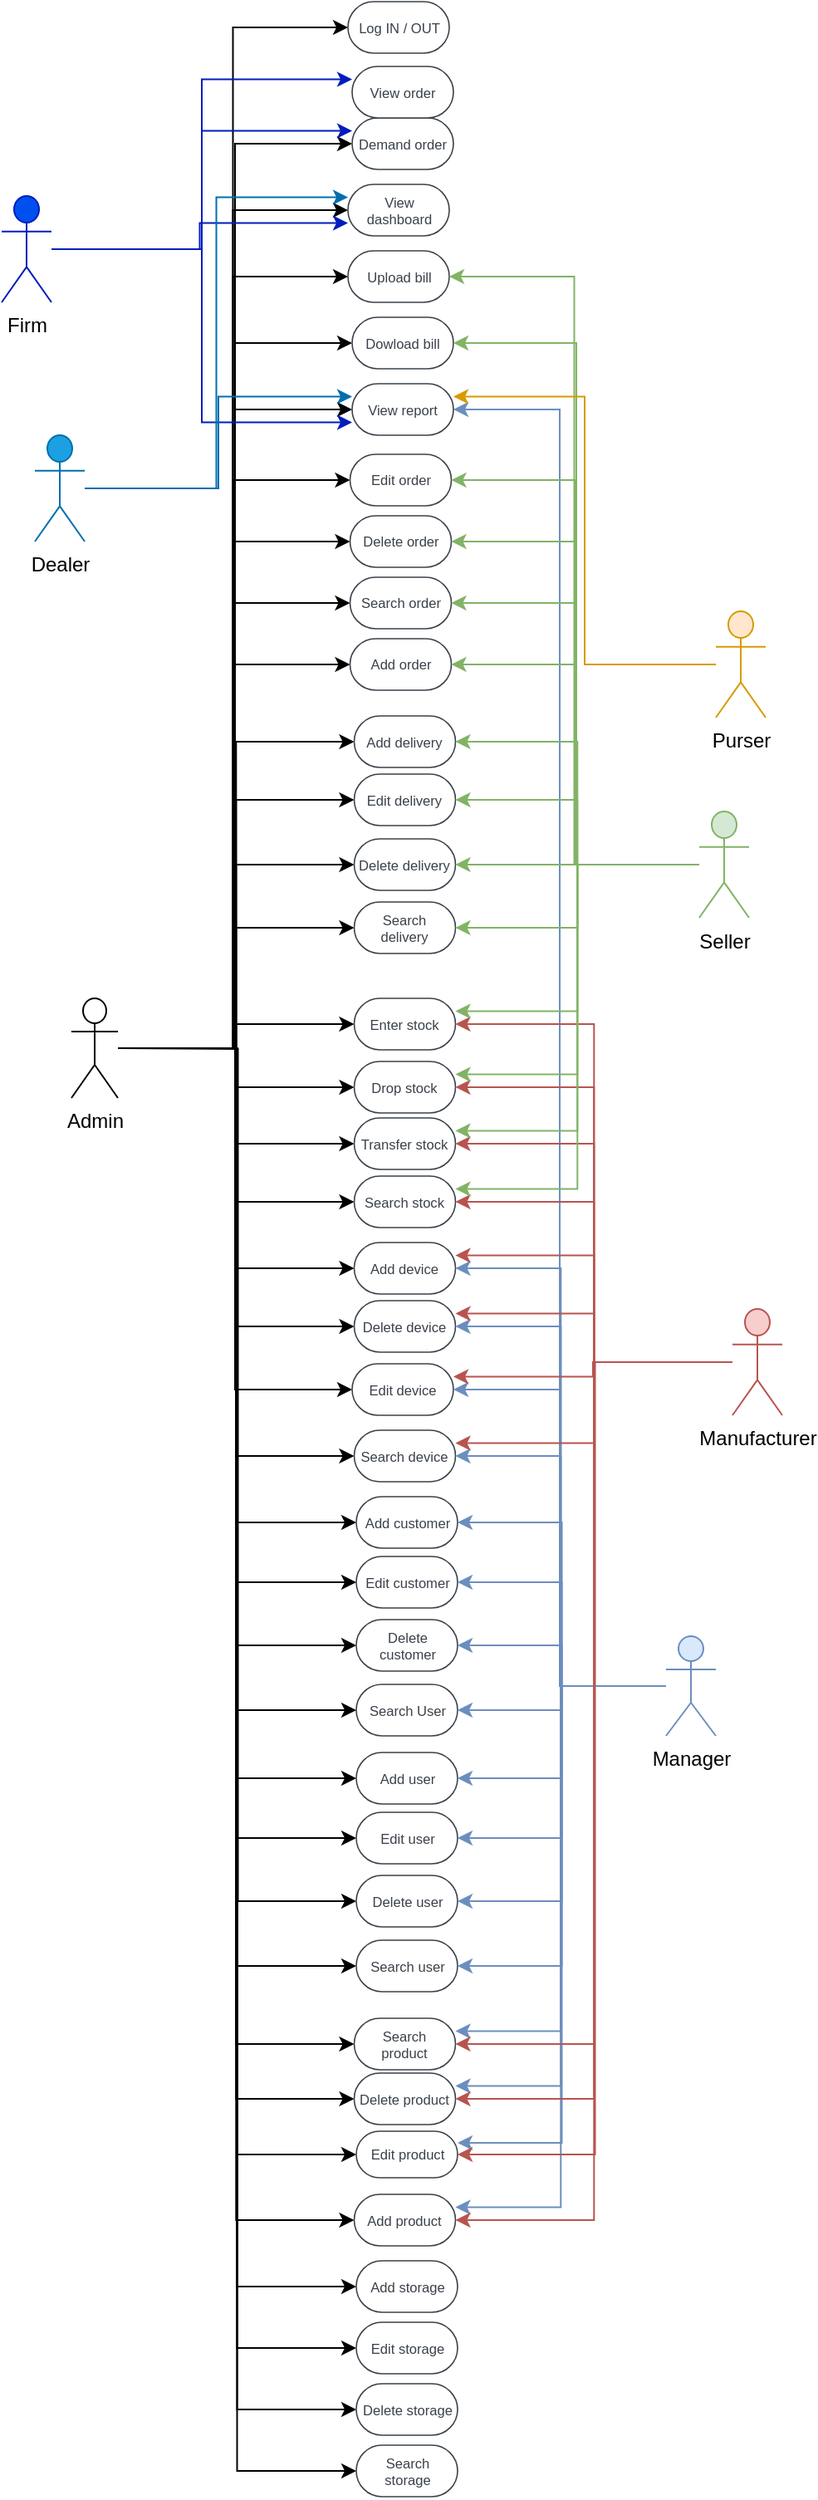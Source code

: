 <mxfile version="20.6.0" type="github">
  <diagram id="GX97laBKljAhxgyalebP" name="Page-1">
    <mxGraphModel dx="1678" dy="1004" grid="1" gridSize="10" guides="1" tooltips="1" connect="1" arrows="1" fold="1" page="1" pageScale="1" pageWidth="850" pageHeight="1100" math="0" shadow="0">
      <root>
        <mxCell id="0" />
        <mxCell id="1" parent="0" />
        <mxCell id="cRAqpMjfjQ0YsmxFTlag-4" style="edgeStyle=orthogonalEdgeStyle;rounded=0;orthogonalLoop=1;jettySize=auto;html=1;entryX=0;entryY=0.5;entryDx=0;entryDy=0;" edge="1" parent="1" source="jsp2VWqsweCaP6Wb34ue-1" target="jsp2VWqsweCaP6Wb34ue-26">
          <mxGeometry relative="1" as="geometry" />
        </mxCell>
        <mxCell id="cRAqpMjfjQ0YsmxFTlag-5" style="edgeStyle=orthogonalEdgeStyle;rounded=0;orthogonalLoop=1;jettySize=auto;html=1;entryX=0;entryY=0.5;entryDx=0;entryDy=0;" edge="1" parent="1" source="jsp2VWqsweCaP6Wb34ue-1" target="A1A0giL3QckTpzp0ptZG-146">
          <mxGeometry relative="1" as="geometry" />
        </mxCell>
        <mxCell id="cRAqpMjfjQ0YsmxFTlag-6" style="edgeStyle=orthogonalEdgeStyle;rounded=0;orthogonalLoop=1;jettySize=auto;html=1;entryX=0;entryY=0.5;entryDx=0;entryDy=0;" edge="1" parent="1" source="jsp2VWqsweCaP6Wb34ue-1" target="A1A0giL3QckTpzp0ptZG-143">
          <mxGeometry relative="1" as="geometry" />
        </mxCell>
        <mxCell id="cRAqpMjfjQ0YsmxFTlag-7" style="edgeStyle=orthogonalEdgeStyle;rounded=0;orthogonalLoop=1;jettySize=auto;html=1;entryX=0;entryY=0.5;entryDx=0;entryDy=0;" edge="1" parent="1" source="jsp2VWqsweCaP6Wb34ue-1" target="jsp2VWqsweCaP6Wb34ue-37">
          <mxGeometry relative="1" as="geometry" />
        </mxCell>
        <mxCell id="cRAqpMjfjQ0YsmxFTlag-8" style="edgeStyle=orthogonalEdgeStyle;rounded=0;orthogonalLoop=1;jettySize=auto;html=1;entryX=0;entryY=0.5;entryDx=0;entryDy=0;" edge="1" parent="1" source="jsp2VWqsweCaP6Wb34ue-1" target="jsp2VWqsweCaP6Wb34ue-36">
          <mxGeometry relative="1" as="geometry" />
        </mxCell>
        <mxCell id="cRAqpMjfjQ0YsmxFTlag-9" style="edgeStyle=orthogonalEdgeStyle;rounded=0;orthogonalLoop=1;jettySize=auto;html=1;entryX=0;entryY=0.5;entryDx=0;entryDy=0;" edge="1" parent="1" source="jsp2VWqsweCaP6Wb34ue-1" target="A1A0giL3QckTpzp0ptZG-116">
          <mxGeometry relative="1" as="geometry" />
        </mxCell>
        <mxCell id="cRAqpMjfjQ0YsmxFTlag-10" style="edgeStyle=orthogonalEdgeStyle;rounded=0;orthogonalLoop=1;jettySize=auto;html=1;entryX=0;entryY=0.5;entryDx=0;entryDy=0;" edge="1" parent="1" source="jsp2VWqsweCaP6Wb34ue-1" target="jsp2VWqsweCaP6Wb34ue-15">
          <mxGeometry relative="1" as="geometry" />
        </mxCell>
        <mxCell id="cRAqpMjfjQ0YsmxFTlag-11" style="edgeStyle=orthogonalEdgeStyle;rounded=0;orthogonalLoop=1;jettySize=auto;html=1;entryX=0;entryY=0.5;entryDx=0;entryDy=0;" edge="1" parent="1" source="jsp2VWqsweCaP6Wb34ue-1" target="jsp2VWqsweCaP6Wb34ue-16">
          <mxGeometry relative="1" as="geometry" />
        </mxCell>
        <mxCell id="cRAqpMjfjQ0YsmxFTlag-12" style="edgeStyle=orthogonalEdgeStyle;rounded=0;orthogonalLoop=1;jettySize=auto;html=1;entryX=0;entryY=0.5;entryDx=0;entryDy=0;" edge="1" parent="1" source="jsp2VWqsweCaP6Wb34ue-1" target="jsp2VWqsweCaP6Wb34ue-17">
          <mxGeometry relative="1" as="geometry" />
        </mxCell>
        <mxCell id="cRAqpMjfjQ0YsmxFTlag-13" style="edgeStyle=orthogonalEdgeStyle;rounded=0;orthogonalLoop=1;jettySize=auto;html=1;entryX=0;entryY=0.5;entryDx=0;entryDy=0;" edge="1" parent="1" source="jsp2VWqsweCaP6Wb34ue-1" target="jsp2VWqsweCaP6Wb34ue-14">
          <mxGeometry relative="1" as="geometry" />
        </mxCell>
        <mxCell id="cRAqpMjfjQ0YsmxFTlag-14" style="edgeStyle=orthogonalEdgeStyle;rounded=0;orthogonalLoop=1;jettySize=auto;html=1;entryX=0;entryY=0.5;entryDx=0;entryDy=0;" edge="1" parent="1" source="jsp2VWqsweCaP6Wb34ue-1" target="jsp2VWqsweCaP6Wb34ue-32">
          <mxGeometry relative="1" as="geometry" />
        </mxCell>
        <mxCell id="cRAqpMjfjQ0YsmxFTlag-15" style="edgeStyle=orthogonalEdgeStyle;rounded=0;orthogonalLoop=1;jettySize=auto;html=1;entryX=0;entryY=0.5;entryDx=0;entryDy=0;" edge="1" parent="1" source="jsp2VWqsweCaP6Wb34ue-1" target="jsp2VWqsweCaP6Wb34ue-33">
          <mxGeometry relative="1" as="geometry" />
        </mxCell>
        <mxCell id="cRAqpMjfjQ0YsmxFTlag-16" style="edgeStyle=orthogonalEdgeStyle;rounded=0;orthogonalLoop=1;jettySize=auto;html=1;entryX=0;entryY=0.5;entryDx=0;entryDy=0;" edge="1" parent="1" source="jsp2VWqsweCaP6Wb34ue-1" target="jsp2VWqsweCaP6Wb34ue-34">
          <mxGeometry relative="1" as="geometry" />
        </mxCell>
        <mxCell id="cRAqpMjfjQ0YsmxFTlag-17" style="edgeStyle=orthogonalEdgeStyle;rounded=0;orthogonalLoop=1;jettySize=auto;html=1;entryX=0;entryY=0.5;entryDx=0;entryDy=0;" edge="1" parent="1" source="jsp2VWqsweCaP6Wb34ue-1" target="jsp2VWqsweCaP6Wb34ue-35">
          <mxGeometry relative="1" as="geometry" />
        </mxCell>
        <mxCell id="cRAqpMjfjQ0YsmxFTlag-18" style="edgeStyle=orthogonalEdgeStyle;rounded=0;orthogonalLoop=1;jettySize=auto;html=1;" edge="1" parent="1" source="jsp2VWqsweCaP6Wb34ue-1" target="jsp2VWqsweCaP6Wb34ue-109">
          <mxGeometry relative="1" as="geometry" />
        </mxCell>
        <mxCell id="cRAqpMjfjQ0YsmxFTlag-19" style="edgeStyle=orthogonalEdgeStyle;rounded=0;orthogonalLoop=1;jettySize=auto;html=1;entryX=0;entryY=0.5;entryDx=0;entryDy=0;" edge="1" parent="1" source="jsp2VWqsweCaP6Wb34ue-1" target="jsp2VWqsweCaP6Wb34ue-110">
          <mxGeometry relative="1" as="geometry" />
        </mxCell>
        <mxCell id="cRAqpMjfjQ0YsmxFTlag-20" style="edgeStyle=orthogonalEdgeStyle;rounded=0;orthogonalLoop=1;jettySize=auto;html=1;entryX=0;entryY=0.5;entryDx=0;entryDy=0;" edge="1" parent="1" source="jsp2VWqsweCaP6Wb34ue-1" target="jsp2VWqsweCaP6Wb34ue-111">
          <mxGeometry relative="1" as="geometry" />
        </mxCell>
        <mxCell id="cRAqpMjfjQ0YsmxFTlag-21" style="edgeStyle=orthogonalEdgeStyle;rounded=0;orthogonalLoop=1;jettySize=auto;html=1;entryX=0;entryY=0.5;entryDx=0;entryDy=0;" edge="1" parent="1" source="jsp2VWqsweCaP6Wb34ue-1" target="jsp2VWqsweCaP6Wb34ue-112">
          <mxGeometry relative="1" as="geometry" />
        </mxCell>
        <mxCell id="cRAqpMjfjQ0YsmxFTlag-22" style="edgeStyle=orthogonalEdgeStyle;rounded=0;orthogonalLoop=1;jettySize=auto;html=1;entryX=0;entryY=0.5;entryDx=0;entryDy=0;" edge="1" parent="1" source="jsp2VWqsweCaP6Wb34ue-1" target="jsp2VWqsweCaP6Wb34ue-104">
          <mxGeometry relative="1" as="geometry" />
        </mxCell>
        <mxCell id="cRAqpMjfjQ0YsmxFTlag-23" style="edgeStyle=orthogonalEdgeStyle;rounded=0;orthogonalLoop=1;jettySize=auto;html=1;entryX=0;entryY=0.5;entryDx=0;entryDy=0;" edge="1" parent="1" source="jsp2VWqsweCaP6Wb34ue-1" target="jsp2VWqsweCaP6Wb34ue-105">
          <mxGeometry relative="1" as="geometry" />
        </mxCell>
        <mxCell id="cRAqpMjfjQ0YsmxFTlag-24" style="edgeStyle=orthogonalEdgeStyle;rounded=0;orthogonalLoop=1;jettySize=auto;html=1;entryX=0;entryY=0.5;entryDx=0;entryDy=0;" edge="1" parent="1" source="jsp2VWqsweCaP6Wb34ue-1" target="jsp2VWqsweCaP6Wb34ue-106">
          <mxGeometry relative="1" as="geometry" />
        </mxCell>
        <mxCell id="cRAqpMjfjQ0YsmxFTlag-25" style="edgeStyle=orthogonalEdgeStyle;rounded=0;orthogonalLoop=1;jettySize=auto;html=1;entryX=0;entryY=0.5;entryDx=0;entryDy=0;" edge="1" parent="1" source="jsp2VWqsweCaP6Wb34ue-1" target="jsp2VWqsweCaP6Wb34ue-108">
          <mxGeometry relative="1" as="geometry" />
        </mxCell>
        <mxCell id="cRAqpMjfjQ0YsmxFTlag-26" style="edgeStyle=orthogonalEdgeStyle;rounded=0;orthogonalLoop=1;jettySize=auto;html=1;entryX=0;entryY=0.5;entryDx=0;entryDy=0;" edge="1" parent="1" source="jsp2VWqsweCaP6Wb34ue-1" target="jsp2VWqsweCaP6Wb34ue-22">
          <mxGeometry relative="1" as="geometry" />
        </mxCell>
        <mxCell id="cRAqpMjfjQ0YsmxFTlag-27" style="edgeStyle=orthogonalEdgeStyle;rounded=0;orthogonalLoop=1;jettySize=auto;html=1;entryX=0;entryY=0.5;entryDx=0;entryDy=0;" edge="1" parent="1" source="jsp2VWqsweCaP6Wb34ue-1" target="jsp2VWqsweCaP6Wb34ue-23">
          <mxGeometry relative="1" as="geometry" />
        </mxCell>
        <mxCell id="cRAqpMjfjQ0YsmxFTlag-28" style="edgeStyle=orthogonalEdgeStyle;rounded=0;orthogonalLoop=1;jettySize=auto;html=1;entryX=0;entryY=0.5;entryDx=0;entryDy=0;" edge="1" parent="1" source="jsp2VWqsweCaP6Wb34ue-1" target="jsp2VWqsweCaP6Wb34ue-24">
          <mxGeometry relative="1" as="geometry" />
        </mxCell>
        <mxCell id="cRAqpMjfjQ0YsmxFTlag-29" style="edgeStyle=orthogonalEdgeStyle;rounded=0;orthogonalLoop=1;jettySize=auto;html=1;entryX=0;entryY=0.5;entryDx=0;entryDy=0;" edge="1" parent="1" source="jsp2VWqsweCaP6Wb34ue-1" target="jsp2VWqsweCaP6Wb34ue-25">
          <mxGeometry relative="1" as="geometry" />
        </mxCell>
        <mxCell id="cRAqpMjfjQ0YsmxFTlag-30" style="edgeStyle=orthogonalEdgeStyle;rounded=0;orthogonalLoop=1;jettySize=auto;html=1;entryX=0;entryY=0.5;entryDx=0;entryDy=0;" edge="1" parent="1" source="jsp2VWqsweCaP6Wb34ue-1" target="jsp2VWqsweCaP6Wb34ue-18">
          <mxGeometry relative="1" as="geometry" />
        </mxCell>
        <mxCell id="cRAqpMjfjQ0YsmxFTlag-31" style="edgeStyle=orthogonalEdgeStyle;rounded=0;orthogonalLoop=1;jettySize=auto;html=1;entryX=0;entryY=0.5;entryDx=0;entryDy=0;" edge="1" parent="1" source="jsp2VWqsweCaP6Wb34ue-1" target="jsp2VWqsweCaP6Wb34ue-19">
          <mxGeometry relative="1" as="geometry" />
        </mxCell>
        <mxCell id="cRAqpMjfjQ0YsmxFTlag-32" style="edgeStyle=orthogonalEdgeStyle;rounded=0;orthogonalLoop=1;jettySize=auto;html=1;entryX=0;entryY=0.5;entryDx=0;entryDy=0;" edge="1" parent="1" target="jsp2VWqsweCaP6Wb34ue-20">
          <mxGeometry relative="1" as="geometry">
            <mxPoint x="110" y="630" as="sourcePoint" />
          </mxGeometry>
        </mxCell>
        <mxCell id="cRAqpMjfjQ0YsmxFTlag-33" style="edgeStyle=orthogonalEdgeStyle;rounded=0;orthogonalLoop=1;jettySize=auto;html=1;entryX=0;entryY=0.5;entryDx=0;entryDy=0;" edge="1" parent="1" source="jsp2VWqsweCaP6Wb34ue-1" target="jsp2VWqsweCaP6Wb34ue-21">
          <mxGeometry relative="1" as="geometry" />
        </mxCell>
        <mxCell id="cRAqpMjfjQ0YsmxFTlag-36" style="edgeStyle=orthogonalEdgeStyle;rounded=0;orthogonalLoop=1;jettySize=auto;html=1;entryX=0;entryY=0.5;entryDx=0;entryDy=0;" edge="1" parent="1" source="jsp2VWqsweCaP6Wb34ue-1" target="jsp2VWqsweCaP6Wb34ue-13">
          <mxGeometry relative="1" as="geometry" />
        </mxCell>
        <mxCell id="cRAqpMjfjQ0YsmxFTlag-37" style="edgeStyle=orthogonalEdgeStyle;rounded=0;orthogonalLoop=1;jettySize=auto;html=1;entryX=0;entryY=0.5;entryDx=0;entryDy=0;" edge="1" parent="1" source="jsp2VWqsweCaP6Wb34ue-1" target="jsp2VWqsweCaP6Wb34ue-12">
          <mxGeometry relative="1" as="geometry" />
        </mxCell>
        <mxCell id="cRAqpMjfjQ0YsmxFTlag-38" style="edgeStyle=orthogonalEdgeStyle;rounded=0;orthogonalLoop=1;jettySize=auto;html=1;entryX=0;entryY=0.5;entryDx=0;entryDy=0;" edge="1" parent="1" source="jsp2VWqsweCaP6Wb34ue-1" target="jsp2VWqsweCaP6Wb34ue-11">
          <mxGeometry relative="1" as="geometry" />
        </mxCell>
        <mxCell id="cRAqpMjfjQ0YsmxFTlag-39" style="edgeStyle=orthogonalEdgeStyle;rounded=0;orthogonalLoop=1;jettySize=auto;html=1;entryX=0;entryY=0.5;entryDx=0;entryDy=0;" edge="1" parent="1" source="jsp2VWqsweCaP6Wb34ue-1" target="jsp2VWqsweCaP6Wb34ue-10">
          <mxGeometry relative="1" as="geometry" />
        </mxCell>
        <mxCell id="cRAqpMjfjQ0YsmxFTlag-40" style="edgeStyle=orthogonalEdgeStyle;rounded=0;orthogonalLoop=1;jettySize=auto;html=1;entryX=0;entryY=0.5;entryDx=0;entryDy=0;" edge="1" parent="1" source="jsp2VWqsweCaP6Wb34ue-1" target="A1A0giL3QckTpzp0ptZG-118">
          <mxGeometry relative="1" as="geometry" />
        </mxCell>
        <mxCell id="cRAqpMjfjQ0YsmxFTlag-41" style="edgeStyle=orthogonalEdgeStyle;rounded=0;orthogonalLoop=1;jettySize=auto;html=1;entryX=0;entryY=0.5;entryDx=0;entryDy=0;" edge="1" parent="1" source="jsp2VWqsweCaP6Wb34ue-1" target="A1A0giL3QckTpzp0ptZG-119">
          <mxGeometry relative="1" as="geometry" />
        </mxCell>
        <mxCell id="cRAqpMjfjQ0YsmxFTlag-42" style="edgeStyle=orthogonalEdgeStyle;rounded=0;orthogonalLoop=1;jettySize=auto;html=1;entryX=0;entryY=0.5;entryDx=0;entryDy=0;" edge="1" parent="1" source="jsp2VWqsweCaP6Wb34ue-1" target="A1A0giL3QckTpzp0ptZG-120">
          <mxGeometry relative="1" as="geometry" />
        </mxCell>
        <mxCell id="cRAqpMjfjQ0YsmxFTlag-43" style="edgeStyle=orthogonalEdgeStyle;rounded=0;orthogonalLoop=1;jettySize=auto;html=1;entryX=0;entryY=0.5;entryDx=0;entryDy=0;" edge="1" parent="1" source="jsp2VWqsweCaP6Wb34ue-1" target="A1A0giL3QckTpzp0ptZG-121">
          <mxGeometry relative="1" as="geometry" />
        </mxCell>
        <mxCell id="jsp2VWqsweCaP6Wb34ue-1" value="Admin" style="shape=umlActor;verticalLabelPosition=bottom;verticalAlign=top;html=1;outlineConnect=0;" parent="1" vertex="1">
          <mxGeometry x="82" y="600" width="28" height="60" as="geometry" />
        </mxCell>
        <UserObject label="Add product" lucidchartObjectId="B5s.QRJc8NxZ" id="jsp2VWqsweCaP6Wb34ue-10">
          <mxCell style="html=1;overflow=block;blockSpacing=1;whiteSpace=wrap;rounded=1;arcSize=50;fontSize=8.3;fontColor=#3a414a;spacing=3.8;strokeColor=#3a414a;strokeOpacity=100;strokeWidth=0.8;" parent="1" vertex="1">
            <mxGeometry x="252.25" y="1320" width="61" height="31" as="geometry" />
          </mxCell>
        </UserObject>
        <UserObject label="Edit product" lucidchartObjectId="B5s.3mlZhMGU" id="jsp2VWqsweCaP6Wb34ue-11">
          <mxCell style="html=1;overflow=block;blockSpacing=1;whiteSpace=wrap;rounded=1;arcSize=50;fontSize=8.3;fontColor=#3a414a;spacing=3.8;strokeColor=#3a414a;strokeOpacity=100;strokeWidth=0.8;" parent="1" vertex="1">
            <mxGeometry x="253.5" y="1282" width="61" height="28" as="geometry" />
          </mxCell>
        </UserObject>
        <UserObject label="Delete product" lucidchartObjectId="B5s.zzPBCbU0" id="jsp2VWqsweCaP6Wb34ue-12">
          <mxCell style="html=1;overflow=block;blockSpacing=1;whiteSpace=wrap;rounded=1;arcSize=50;fontSize=8.3;fontColor=#3a414a;spacing=3.8;strokeColor=#3a414a;strokeOpacity=100;strokeWidth=0.8;" parent="1" vertex="1">
            <mxGeometry x="252.25" y="1247" width="61" height="31" as="geometry" />
          </mxCell>
        </UserObject>
        <UserObject label="Search product" lucidchartObjectId="B5s.GRuajvhI" id="jsp2VWqsweCaP6Wb34ue-13">
          <mxCell style="html=1;overflow=block;blockSpacing=1;whiteSpace=wrap;rounded=1;arcSize=50;fontSize=8.3;fontColor=#3a414a;spacing=3.8;strokeColor=#3a414a;strokeOpacity=100;strokeWidth=0.8;" parent="1" vertex="1">
            <mxGeometry x="252.25" y="1214" width="61" height="31" as="geometry" />
          </mxCell>
        </UserObject>
        <UserObject label="Add order" lucidchartObjectId="p6s.EYHV4PK5" id="jsp2VWqsweCaP6Wb34ue-14">
          <mxCell style="html=1;overflow=block;blockSpacing=1;whiteSpace=wrap;rounded=1;arcSize=50;fontSize=8.3;fontColor=#3a414a;spacing=3.8;strokeColor=#3a414a;strokeOpacity=100;strokeWidth=0.8;" parent="1" vertex="1">
            <mxGeometry x="249.75" y="383.5" width="61" height="31" as="geometry" />
          </mxCell>
        </UserObject>
        <UserObject label="Edit order" lucidchartObjectId="p6s.C3QZ8i3m" id="jsp2VWqsweCaP6Wb34ue-15">
          <mxCell style="html=1;overflow=block;blockSpacing=1;whiteSpace=wrap;rounded=1;arcSize=50;fontSize=8.3;fontColor=#3a414a;spacing=3.8;strokeColor=#3a414a;strokeOpacity=100;strokeWidth=0.8;" parent="1" vertex="1">
            <mxGeometry x="249.75" y="272.5" width="61" height="31" as="geometry" />
          </mxCell>
        </UserObject>
        <UserObject label="Delete order" lucidchartObjectId="p6s.LbholtrD" id="jsp2VWqsweCaP6Wb34ue-16">
          <mxCell style="html=1;overflow=block;blockSpacing=1;whiteSpace=wrap;rounded=1;arcSize=50;fontSize=8.3;fontColor=#3a414a;spacing=3.8;strokeColor=#3a414a;strokeOpacity=100;strokeWidth=0.8;" parent="1" vertex="1">
            <mxGeometry x="249.75" y="309.5" width="61" height="31" as="geometry" />
          </mxCell>
        </UserObject>
        <UserObject label="Search order" lucidchartObjectId="p6s.-OFRZk6v" id="jsp2VWqsweCaP6Wb34ue-17">
          <mxCell style="html=1;overflow=block;blockSpacing=1;whiteSpace=wrap;rounded=1;arcSize=50;fontSize=8.3;fontColor=#3a414a;spacing=3.8;strokeColor=#3a414a;strokeOpacity=100;strokeWidth=0.8;" parent="1" vertex="1">
            <mxGeometry x="249.75" y="346.5" width="61" height="31" as="geometry" />
          </mxCell>
        </UserObject>
        <UserObject label="Add user" lucidchartObjectId="_bt.EAOu5YOW" id="jsp2VWqsweCaP6Wb34ue-18">
          <mxCell style="html=1;overflow=block;blockSpacing=1;whiteSpace=wrap;rounded=1;arcSize=50;fontSize=8.3;fontColor=#3a414a;spacing=3.8;strokeColor=#3a414a;strokeOpacity=100;strokeWidth=0.8;" parent="1" vertex="1">
            <mxGeometry x="253.5" y="1054" width="61" height="31" as="geometry" />
          </mxCell>
        </UserObject>
        <UserObject label="Edit user" lucidchartObjectId="_bt.1iulkLtT" id="jsp2VWqsweCaP6Wb34ue-19">
          <mxCell style="html=1;overflow=block;blockSpacing=1;whiteSpace=wrap;rounded=1;arcSize=50;fontSize=8.3;fontColor=#3a414a;spacing=3.8;strokeColor=#3a414a;strokeOpacity=100;strokeWidth=0.8;" parent="1" vertex="1">
            <mxGeometry x="253.5" y="1090" width="61" height="31" as="geometry" />
          </mxCell>
        </UserObject>
        <UserObject label="Delete user" lucidchartObjectId="_bt.ZVVN.h_G" id="jsp2VWqsweCaP6Wb34ue-20">
          <mxCell style="html=1;overflow=block;blockSpacing=1;whiteSpace=wrap;rounded=1;arcSize=50;fontSize=8.3;fontColor=#3a414a;spacing=3.8;strokeColor=#3a414a;strokeOpacity=100;strokeWidth=0.8;" parent="1" vertex="1">
            <mxGeometry x="253.5" y="1128" width="61" height="31" as="geometry" />
          </mxCell>
        </UserObject>
        <UserObject label="Search user" lucidchartObjectId="_bt.IvIy977M" id="jsp2VWqsweCaP6Wb34ue-21">
          <mxCell style="html=1;overflow=block;blockSpacing=1;whiteSpace=wrap;rounded=1;arcSize=50;fontSize=8.3;fontColor=#3a414a;spacing=3.8;strokeColor=#3a414a;strokeOpacity=100;strokeWidth=0.8;" parent="1" vertex="1">
            <mxGeometry x="253.5" y="1167" width="61" height="31" as="geometry" />
          </mxCell>
        </UserObject>
        <UserObject label="Add customer" lucidchartObjectId="i0s.TDTxCB0v" id="jsp2VWqsweCaP6Wb34ue-22">
          <mxCell style="html=1;overflow=block;blockSpacing=1;whiteSpace=wrap;rounded=1;arcSize=50;fontSize=8.3;fontColor=#3a414a;spacing=3.8;strokeColor=#3a414a;strokeOpacity=100;strokeWidth=0.8;" parent="1" vertex="1">
            <mxGeometry x="253.5" y="900" width="61" height="31" as="geometry" />
          </mxCell>
        </UserObject>
        <UserObject label="Edit customer" lucidchartObjectId="z0s.LFrxyv2f" id="jsp2VWqsweCaP6Wb34ue-23">
          <mxCell style="html=1;overflow=block;blockSpacing=1;whiteSpace=wrap;rounded=1;arcSize=50;fontSize=8.3;fontColor=#3a414a;spacing=3.8;strokeColor=#3a414a;strokeOpacity=100;strokeWidth=0.8;" parent="1" vertex="1">
            <mxGeometry x="253.5" y="936" width="61" height="31" as="geometry" />
          </mxCell>
        </UserObject>
        <UserObject label="Delete customer" lucidchartObjectId="M0s.lD5n58F~" id="jsp2VWqsweCaP6Wb34ue-24">
          <mxCell style="html=1;overflow=block;blockSpacing=1;whiteSpace=wrap;rounded=1;arcSize=50;fontSize=8.3;fontColor=#3a414a;spacing=3.8;strokeColor=#3a414a;strokeOpacity=100;strokeWidth=0.8;" parent="1" vertex="1">
            <mxGeometry x="253.5" y="974" width="61" height="31" as="geometry" />
          </mxCell>
        </UserObject>
        <UserObject label="Search User" lucidchartObjectId="70s.dFlyOoFN" id="jsp2VWqsweCaP6Wb34ue-25">
          <mxCell style="html=1;overflow=block;blockSpacing=1;whiteSpace=wrap;rounded=1;arcSize=50;fontSize=8.3;fontColor=#3a414a;spacing=3.8;strokeColor=#3a414a;strokeOpacity=100;strokeWidth=0.8;" parent="1" vertex="1">
            <mxGeometry x="253.5" y="1013" width="61" height="31" as="geometry" />
          </mxCell>
        </UserObject>
        <UserObject label="Log IN / OUT" lucidchartObjectId="0Zs.tnArjqmo" id="jsp2VWqsweCaP6Wb34ue-26">
          <mxCell style="html=1;overflow=block;blockSpacing=1;whiteSpace=wrap;rounded=1;arcSize=50;fontSize=8.3;fontColor=#3a414a;spacing=3.8;strokeColor=#3a414a;strokeOpacity=100;strokeWidth=0.8;" parent="1" vertex="1">
            <mxGeometry x="248.5" width="61" height="31" as="geometry" />
          </mxCell>
        </UserObject>
        <UserObject label="Add delivery" lucidchartObjectId="f7s.-EfkPfgr" id="jsp2VWqsweCaP6Wb34ue-32">
          <mxCell style="html=1;overflow=block;blockSpacing=1;whiteSpace=wrap;rounded=1;arcSize=50;fontSize=8.3;fontColor=#3a414a;spacing=3.8;strokeColor=#3a414a;strokeOpacity=100;strokeWidth=0.8;" parent="1" vertex="1">
            <mxGeometry x="252.25" y="430" width="61" height="31" as="geometry" />
          </mxCell>
        </UserObject>
        <UserObject label="Edit delivery" lucidchartObjectId="f7s.vcixs6qH" id="jsp2VWqsweCaP6Wb34ue-33">
          <mxCell style="html=1;overflow=block;blockSpacing=1;whiteSpace=wrap;rounded=1;arcSize=50;fontSize=8.3;fontColor=#3a414a;spacing=3.8;strokeColor=#3a414a;strokeOpacity=100;strokeWidth=0.8;" parent="1" vertex="1">
            <mxGeometry x="252.25" y="465" width="61" height="31" as="geometry" />
          </mxCell>
        </UserObject>
        <UserObject label="Delete delivery" lucidchartObjectId="f7s.hW4BKUfR" id="jsp2VWqsweCaP6Wb34ue-34">
          <mxCell style="html=1;overflow=block;blockSpacing=1;whiteSpace=wrap;rounded=1;arcSize=50;fontSize=8.3;fontColor=#3a414a;spacing=3.8;strokeColor=#3a414a;strokeOpacity=100;strokeWidth=0.8;" parent="1" vertex="1">
            <mxGeometry x="252.25" y="504" width="61" height="31" as="geometry" />
          </mxCell>
        </UserObject>
        <UserObject label="Search delivery" lucidchartObjectId="f7s.~vwPSNcU" id="jsp2VWqsweCaP6Wb34ue-35">
          <mxCell style="html=1;overflow=block;blockSpacing=1;whiteSpace=wrap;rounded=1;arcSize=50;fontSize=8.3;fontColor=#3a414a;spacing=3.8;strokeColor=#3a414a;strokeOpacity=100;strokeWidth=0.8;" parent="1" vertex="1">
            <mxGeometry x="252.25" y="542" width="61" height="31" as="geometry" />
          </mxCell>
        </UserObject>
        <UserObject label="Dowload bill" lucidchartObjectId="mdt.RYnQXD7v" id="jsp2VWqsweCaP6Wb34ue-36">
          <mxCell style="html=1;overflow=block;blockSpacing=1;whiteSpace=wrap;rounded=1;arcSize=50;fontSize=8.3;fontColor=#3a414a;spacing=3.8;strokeColor=#3a414a;strokeOpacity=100;strokeWidth=0.8;" parent="1" vertex="1">
            <mxGeometry x="251" y="190" width="61" height="31" as="geometry" />
          </mxCell>
        </UserObject>
        <UserObject label="Upload bill" lucidchartObjectId="mdt.A7MLtNvZ" id="jsp2VWqsweCaP6Wb34ue-37">
          <mxCell style="html=1;overflow=block;blockSpacing=1;whiteSpace=wrap;rounded=1;arcSize=50;fontSize=8.3;fontColor=#3a414a;spacing=3.8;strokeColor=#3a414a;strokeOpacity=100;strokeWidth=0.8;" parent="1" vertex="1">
            <mxGeometry x="248.5" y="150" width="61" height="31" as="geometry" />
          </mxCell>
        </UserObject>
        <UserObject label="Add device" lucidchartObjectId="d1s.QiXtfND0" id="jsp2VWqsweCaP6Wb34ue-104">
          <mxCell style="html=1;overflow=block;blockSpacing=1;whiteSpace=wrap;rounded=1;arcSize=50;fontSize=8.3;fontColor=#3a414a;spacing=3.8;strokeColor=#3a414a;strokeOpacity=100;strokeWidth=0.8;" parent="1" vertex="1">
            <mxGeometry x="252.25" y="747" width="61" height="31" as="geometry" />
          </mxCell>
        </UserObject>
        <UserObject label="Delete device" lucidchartObjectId="N3s.tND~ThNB" id="jsp2VWqsweCaP6Wb34ue-105">
          <mxCell style="html=1;overflow=block;blockSpacing=1;whiteSpace=wrap;rounded=1;arcSize=50;fontSize=8.3;fontColor=#3a414a;spacing=3.8;strokeColor=#3a414a;strokeOpacity=100;strokeWidth=0.8;" parent="1" vertex="1">
            <mxGeometry x="252.25" y="782" width="61" height="31" as="geometry" />
          </mxCell>
        </UserObject>
        <UserObject label="Edit device" lucidchartObjectId="U3s.0Qj-5Mvt" id="jsp2VWqsweCaP6Wb34ue-106">
          <mxCell style="html=1;overflow=block;blockSpacing=1;whiteSpace=wrap;rounded=1;arcSize=50;fontSize=8.3;fontColor=#3a414a;spacing=3.8;strokeColor=#3a414a;strokeOpacity=100;strokeWidth=0.8;" parent="1" vertex="1">
            <mxGeometry x="251" y="820" width="61" height="31" as="geometry" />
          </mxCell>
        </UserObject>
        <UserObject label="Search device" lucidchartObjectId="a5s.o8t2odPd" id="jsp2VWqsweCaP6Wb34ue-108">
          <mxCell style="html=1;overflow=block;blockSpacing=1;whiteSpace=wrap;rounded=1;arcSize=50;fontSize=8.3;fontColor=#3a414a;spacing=3.8;strokeColor=#3a414a;strokeOpacity=100;strokeWidth=0.8;" parent="1" vertex="1">
            <mxGeometry x="252.25" y="860" width="61" height="31" as="geometry" />
          </mxCell>
        </UserObject>
        <UserObject label="Enter stock" lucidchartObjectId="Kat.Uqt6mMRg" id="jsp2VWqsweCaP6Wb34ue-109">
          <mxCell style="html=1;overflow=block;blockSpacing=1;whiteSpace=wrap;rounded=1;arcSize=50;fontSize=8.3;fontColor=#3a414a;spacing=3.8;strokeColor=#3a414a;strokeOpacity=100;strokeWidth=0.8;" parent="1" vertex="1">
            <mxGeometry x="252.25" y="600" width="61" height="31" as="geometry" />
          </mxCell>
        </UserObject>
        <UserObject label="Drop stock" lucidchartObjectId="Kat.-K~Ax66Y" id="jsp2VWqsweCaP6Wb34ue-110">
          <mxCell style="html=1;overflow=block;blockSpacing=1;whiteSpace=wrap;rounded=1;arcSize=50;fontSize=8.3;fontColor=#3a414a;spacing=3.8;strokeColor=#3a414a;strokeOpacity=100;strokeWidth=0.8;" parent="1" vertex="1">
            <mxGeometry x="252.25" y="638" width="61" height="31" as="geometry" />
          </mxCell>
        </UserObject>
        <UserObject label="Transfer stock" lucidchartObjectId="Kat.GpBRgQls" id="jsp2VWqsweCaP6Wb34ue-111">
          <mxCell style="html=1;overflow=block;blockSpacing=1;whiteSpace=wrap;rounded=1;arcSize=50;fontSize=8.3;fontColor=#3a414a;spacing=3.8;strokeColor=#3a414a;strokeOpacity=100;strokeWidth=0.8;" parent="1" vertex="1">
            <mxGeometry x="252.25" y="672" width="61" height="31" as="geometry" />
          </mxCell>
        </UserObject>
        <UserObject label="Search stock" lucidchartObjectId="Kat.opbxb-5l" id="jsp2VWqsweCaP6Wb34ue-112">
          <mxCell style="html=1;overflow=block;blockSpacing=1;whiteSpace=wrap;rounded=1;arcSize=50;fontSize=8.3;fontColor=#3a414a;spacing=3.8;strokeColor=#3a414a;strokeOpacity=100;strokeWidth=0.8;" parent="1" vertex="1">
            <mxGeometry x="252.25" y="707" width="61" height="31" as="geometry" />
          </mxCell>
        </UserObject>
        <mxCell id="cRAqpMjfjQ0YsmxFTlag-44" style="edgeStyle=orthogonalEdgeStyle;rounded=0;orthogonalLoop=1;jettySize=auto;html=1;entryX=1;entryY=0.25;entryDx=0;entryDy=0;fillColor=#dae8fc;strokeColor=#6c8ebf;" edge="1" parent="1" source="A1A0giL3QckTpzp0ptZG-24" target="jsp2VWqsweCaP6Wb34ue-10">
          <mxGeometry relative="1" as="geometry" />
        </mxCell>
        <mxCell id="cRAqpMjfjQ0YsmxFTlag-45" style="edgeStyle=orthogonalEdgeStyle;rounded=0;orthogonalLoop=1;jettySize=auto;html=1;entryX=1;entryY=0.25;entryDx=0;entryDy=0;fillColor=#dae8fc;strokeColor=#6c8ebf;" edge="1" parent="1" source="A1A0giL3QckTpzp0ptZG-24" target="jsp2VWqsweCaP6Wb34ue-11">
          <mxGeometry relative="1" as="geometry" />
        </mxCell>
        <mxCell id="cRAqpMjfjQ0YsmxFTlag-46" style="edgeStyle=orthogonalEdgeStyle;rounded=0;orthogonalLoop=1;jettySize=auto;html=1;entryX=1;entryY=0.25;entryDx=0;entryDy=0;fillColor=#dae8fc;strokeColor=#6c8ebf;" edge="1" parent="1" source="A1A0giL3QckTpzp0ptZG-24" target="jsp2VWqsweCaP6Wb34ue-12">
          <mxGeometry relative="1" as="geometry" />
        </mxCell>
        <mxCell id="cRAqpMjfjQ0YsmxFTlag-47" style="edgeStyle=orthogonalEdgeStyle;rounded=0;orthogonalLoop=1;jettySize=auto;html=1;entryX=1;entryY=0.25;entryDx=0;entryDy=0;fillColor=#dae8fc;strokeColor=#6c8ebf;" edge="1" parent="1" source="A1A0giL3QckTpzp0ptZG-24" target="jsp2VWqsweCaP6Wb34ue-13">
          <mxGeometry relative="1" as="geometry" />
        </mxCell>
        <mxCell id="cRAqpMjfjQ0YsmxFTlag-48" style="edgeStyle=orthogonalEdgeStyle;rounded=0;orthogonalLoop=1;jettySize=auto;html=1;entryX=1;entryY=0.5;entryDx=0;entryDy=0;fillColor=#dae8fc;strokeColor=#6c8ebf;" edge="1" parent="1" source="A1A0giL3QckTpzp0ptZG-24" target="jsp2VWqsweCaP6Wb34ue-21">
          <mxGeometry relative="1" as="geometry" />
        </mxCell>
        <mxCell id="cRAqpMjfjQ0YsmxFTlag-49" style="edgeStyle=orthogonalEdgeStyle;rounded=0;orthogonalLoop=1;jettySize=auto;html=1;entryX=1;entryY=0.5;entryDx=0;entryDy=0;fillColor=#dae8fc;strokeColor=#6c8ebf;" edge="1" parent="1" source="A1A0giL3QckTpzp0ptZG-24" target="jsp2VWqsweCaP6Wb34ue-20">
          <mxGeometry relative="1" as="geometry" />
        </mxCell>
        <mxCell id="cRAqpMjfjQ0YsmxFTlag-50" style="edgeStyle=orthogonalEdgeStyle;rounded=0;orthogonalLoop=1;jettySize=auto;html=1;entryX=1;entryY=0.5;entryDx=0;entryDy=0;fillColor=#dae8fc;strokeColor=#6c8ebf;" edge="1" parent="1" source="A1A0giL3QckTpzp0ptZG-24" target="jsp2VWqsweCaP6Wb34ue-19">
          <mxGeometry relative="1" as="geometry" />
        </mxCell>
        <mxCell id="cRAqpMjfjQ0YsmxFTlag-51" style="edgeStyle=orthogonalEdgeStyle;rounded=0;orthogonalLoop=1;jettySize=auto;html=1;entryX=1;entryY=0.5;entryDx=0;entryDy=0;fillColor=#dae8fc;strokeColor=#6c8ebf;" edge="1" parent="1" source="A1A0giL3QckTpzp0ptZG-24" target="jsp2VWqsweCaP6Wb34ue-18">
          <mxGeometry relative="1" as="geometry" />
        </mxCell>
        <mxCell id="cRAqpMjfjQ0YsmxFTlag-52" style="edgeStyle=orthogonalEdgeStyle;rounded=0;orthogonalLoop=1;jettySize=auto;html=1;entryX=1;entryY=0.5;entryDx=0;entryDy=0;fillColor=#dae8fc;strokeColor=#6c8ebf;" edge="1" parent="1" source="A1A0giL3QckTpzp0ptZG-24" target="jsp2VWqsweCaP6Wb34ue-25">
          <mxGeometry relative="1" as="geometry" />
        </mxCell>
        <mxCell id="cRAqpMjfjQ0YsmxFTlag-53" style="edgeStyle=orthogonalEdgeStyle;rounded=0;orthogonalLoop=1;jettySize=auto;html=1;fillColor=#dae8fc;strokeColor=#6c8ebf;" edge="1" parent="1" source="A1A0giL3QckTpzp0ptZG-24" target="jsp2VWqsweCaP6Wb34ue-24">
          <mxGeometry relative="1" as="geometry" />
        </mxCell>
        <mxCell id="cRAqpMjfjQ0YsmxFTlag-54" style="edgeStyle=orthogonalEdgeStyle;rounded=0;orthogonalLoop=1;jettySize=auto;html=1;entryX=1;entryY=0.5;entryDx=0;entryDy=0;fillColor=#dae8fc;strokeColor=#6c8ebf;" edge="1" parent="1" source="A1A0giL3QckTpzp0ptZG-24" target="jsp2VWqsweCaP6Wb34ue-23">
          <mxGeometry relative="1" as="geometry" />
        </mxCell>
        <mxCell id="cRAqpMjfjQ0YsmxFTlag-55" style="edgeStyle=orthogonalEdgeStyle;rounded=0;orthogonalLoop=1;jettySize=auto;html=1;entryX=1;entryY=0.5;entryDx=0;entryDy=0;fillColor=#dae8fc;strokeColor=#6c8ebf;" edge="1" parent="1" source="A1A0giL3QckTpzp0ptZG-24" target="jsp2VWqsweCaP6Wb34ue-22">
          <mxGeometry relative="1" as="geometry" />
        </mxCell>
        <mxCell id="cRAqpMjfjQ0YsmxFTlag-56" style="edgeStyle=orthogonalEdgeStyle;rounded=0;orthogonalLoop=1;jettySize=auto;html=1;entryX=1;entryY=0.5;entryDx=0;entryDy=0;fillColor=#dae8fc;strokeColor=#6c8ebf;" edge="1" parent="1" source="A1A0giL3QckTpzp0ptZG-24" target="jsp2VWqsweCaP6Wb34ue-108">
          <mxGeometry relative="1" as="geometry" />
        </mxCell>
        <mxCell id="cRAqpMjfjQ0YsmxFTlag-57" style="edgeStyle=orthogonalEdgeStyle;rounded=0;orthogonalLoop=1;jettySize=auto;html=1;entryX=1;entryY=0.5;entryDx=0;entryDy=0;fillColor=#dae8fc;strokeColor=#6c8ebf;" edge="1" parent="1" source="A1A0giL3QckTpzp0ptZG-24" target="jsp2VWqsweCaP6Wb34ue-106">
          <mxGeometry relative="1" as="geometry" />
        </mxCell>
        <mxCell id="cRAqpMjfjQ0YsmxFTlag-58" style="edgeStyle=orthogonalEdgeStyle;rounded=0;orthogonalLoop=1;jettySize=auto;html=1;entryX=1;entryY=0.5;entryDx=0;entryDy=0;fillColor=#dae8fc;strokeColor=#6c8ebf;" edge="1" parent="1" source="A1A0giL3QckTpzp0ptZG-24" target="jsp2VWqsweCaP6Wb34ue-105">
          <mxGeometry relative="1" as="geometry" />
        </mxCell>
        <mxCell id="cRAqpMjfjQ0YsmxFTlag-59" style="edgeStyle=orthogonalEdgeStyle;rounded=0;orthogonalLoop=1;jettySize=auto;html=1;entryX=1;entryY=0.5;entryDx=0;entryDy=0;fillColor=#dae8fc;strokeColor=#6c8ebf;" edge="1" parent="1" source="A1A0giL3QckTpzp0ptZG-24" target="jsp2VWqsweCaP6Wb34ue-104">
          <mxGeometry relative="1" as="geometry" />
        </mxCell>
        <mxCell id="cRAqpMjfjQ0YsmxFTlag-62" style="edgeStyle=orthogonalEdgeStyle;rounded=0;orthogonalLoop=1;jettySize=auto;html=1;entryX=1;entryY=0.5;entryDx=0;entryDy=0;fillColor=#dae8fc;strokeColor=#6c8ebf;" edge="1" parent="1" source="A1A0giL3QckTpzp0ptZG-24" target="A1A0giL3QckTpzp0ptZG-116">
          <mxGeometry relative="1" as="geometry" />
        </mxCell>
        <mxCell id="A1A0giL3QckTpzp0ptZG-24" value="Manager" style="shape=umlActor;verticalLabelPosition=bottom;verticalAlign=top;html=1;outlineConnect=0;fillColor=#dae8fc;strokeColor=#6c8ebf;" parent="1" vertex="1">
          <mxGeometry x="440" y="984" width="30" height="60" as="geometry" />
        </mxCell>
        <mxCell id="cRAqpMjfjQ0YsmxFTlag-65" style="edgeStyle=orthogonalEdgeStyle;rounded=0;orthogonalLoop=1;jettySize=auto;html=1;entryX=1;entryY=0.25;entryDx=0;entryDy=0;fillColor=#f8cecc;strokeColor=#b85450;" edge="1" parent="1" source="A1A0giL3QckTpzp0ptZG-47" target="jsp2VWqsweCaP6Wb34ue-104">
          <mxGeometry relative="1" as="geometry" />
        </mxCell>
        <mxCell id="cRAqpMjfjQ0YsmxFTlag-66" style="edgeStyle=orthogonalEdgeStyle;rounded=0;orthogonalLoop=1;jettySize=auto;html=1;entryX=1;entryY=0.25;entryDx=0;entryDy=0;fillColor=#f8cecc;strokeColor=#b85450;" edge="1" parent="1" source="A1A0giL3QckTpzp0ptZG-47" target="jsp2VWqsweCaP6Wb34ue-105">
          <mxGeometry relative="1" as="geometry" />
        </mxCell>
        <mxCell id="cRAqpMjfjQ0YsmxFTlag-67" style="edgeStyle=orthogonalEdgeStyle;rounded=0;orthogonalLoop=1;jettySize=auto;html=1;fillColor=#f8cecc;strokeColor=#b85450;entryX=1;entryY=0.25;entryDx=0;entryDy=0;" edge="1" parent="1" source="A1A0giL3QckTpzp0ptZG-47" target="jsp2VWqsweCaP6Wb34ue-106">
          <mxGeometry relative="1" as="geometry" />
        </mxCell>
        <mxCell id="cRAqpMjfjQ0YsmxFTlag-68" style="edgeStyle=orthogonalEdgeStyle;rounded=0;orthogonalLoop=1;jettySize=auto;html=1;entryX=1;entryY=0.25;entryDx=0;entryDy=0;fillColor=#f8cecc;strokeColor=#b85450;" edge="1" parent="1" source="A1A0giL3QckTpzp0ptZG-47" target="jsp2VWqsweCaP6Wb34ue-108">
          <mxGeometry relative="1" as="geometry" />
        </mxCell>
        <mxCell id="cRAqpMjfjQ0YsmxFTlag-69" style="edgeStyle=orthogonalEdgeStyle;rounded=0;orthogonalLoop=1;jettySize=auto;html=1;entryX=1;entryY=0.5;entryDx=0;entryDy=0;fillColor=#f8cecc;strokeColor=#b85450;" edge="1" parent="1" source="A1A0giL3QckTpzp0ptZG-47" target="jsp2VWqsweCaP6Wb34ue-112">
          <mxGeometry relative="1" as="geometry" />
        </mxCell>
        <mxCell id="cRAqpMjfjQ0YsmxFTlag-70" style="edgeStyle=orthogonalEdgeStyle;rounded=0;orthogonalLoop=1;jettySize=auto;html=1;entryX=1;entryY=0.5;entryDx=0;entryDy=0;fillColor=#f8cecc;strokeColor=#b85450;" edge="1" parent="1" source="A1A0giL3QckTpzp0ptZG-47" target="jsp2VWqsweCaP6Wb34ue-111">
          <mxGeometry relative="1" as="geometry" />
        </mxCell>
        <mxCell id="cRAqpMjfjQ0YsmxFTlag-71" style="edgeStyle=orthogonalEdgeStyle;rounded=0;orthogonalLoop=1;jettySize=auto;html=1;entryX=1;entryY=0.5;entryDx=0;entryDy=0;fillColor=#f8cecc;strokeColor=#b85450;" edge="1" parent="1" source="A1A0giL3QckTpzp0ptZG-47" target="jsp2VWqsweCaP6Wb34ue-110">
          <mxGeometry relative="1" as="geometry" />
        </mxCell>
        <mxCell id="cRAqpMjfjQ0YsmxFTlag-72" style="edgeStyle=orthogonalEdgeStyle;rounded=0;orthogonalLoop=1;jettySize=auto;html=1;entryX=1;entryY=0.5;entryDx=0;entryDy=0;fillColor=#f8cecc;strokeColor=#b85450;" edge="1" parent="1" source="A1A0giL3QckTpzp0ptZG-47" target="jsp2VWqsweCaP6Wb34ue-109">
          <mxGeometry relative="1" as="geometry" />
        </mxCell>
        <mxCell id="cRAqpMjfjQ0YsmxFTlag-73" style="edgeStyle=orthogonalEdgeStyle;rounded=0;orthogonalLoop=1;jettySize=auto;html=1;entryX=1;entryY=0.5;entryDx=0;entryDy=0;fillColor=#f8cecc;strokeColor=#b85450;" edge="1" parent="1" source="A1A0giL3QckTpzp0ptZG-47" target="jsp2VWqsweCaP6Wb34ue-13">
          <mxGeometry relative="1" as="geometry" />
        </mxCell>
        <mxCell id="cRAqpMjfjQ0YsmxFTlag-74" style="edgeStyle=orthogonalEdgeStyle;rounded=0;orthogonalLoop=1;jettySize=auto;html=1;entryX=1;entryY=0.5;entryDx=0;entryDy=0;fillColor=#f8cecc;strokeColor=#b85450;" edge="1" parent="1" source="A1A0giL3QckTpzp0ptZG-47" target="jsp2VWqsweCaP6Wb34ue-12">
          <mxGeometry relative="1" as="geometry" />
        </mxCell>
        <mxCell id="cRAqpMjfjQ0YsmxFTlag-75" style="edgeStyle=orthogonalEdgeStyle;rounded=0;orthogonalLoop=1;jettySize=auto;html=1;entryX=1;entryY=0.5;entryDx=0;entryDy=0;fillColor=#f8cecc;strokeColor=#b85450;" edge="1" parent="1" source="A1A0giL3QckTpzp0ptZG-47" target="jsp2VWqsweCaP6Wb34ue-11">
          <mxGeometry relative="1" as="geometry" />
        </mxCell>
        <mxCell id="cRAqpMjfjQ0YsmxFTlag-76" style="edgeStyle=orthogonalEdgeStyle;rounded=0;orthogonalLoop=1;jettySize=auto;html=1;entryX=1;entryY=0.5;entryDx=0;entryDy=0;fillColor=#f8cecc;strokeColor=#b85450;" edge="1" parent="1" source="A1A0giL3QckTpzp0ptZG-47" target="jsp2VWqsweCaP6Wb34ue-10">
          <mxGeometry relative="1" as="geometry" />
        </mxCell>
        <mxCell id="A1A0giL3QckTpzp0ptZG-47" value="Manufacturer" style="shape=umlActor;verticalLabelPosition=bottom;verticalAlign=top;html=1;outlineConnect=0;fillColor=#f8cecc;strokeColor=#b85450;" parent="1" vertex="1">
          <mxGeometry x="480" y="787" width="30" height="64" as="geometry" />
        </mxCell>
        <mxCell id="cRAqpMjfjQ0YsmxFTlag-77" style="edgeStyle=orthogonalEdgeStyle;rounded=0;orthogonalLoop=1;jettySize=auto;html=1;entryX=1;entryY=0.5;entryDx=0;entryDy=0;fillColor=#d5e8d4;strokeColor=#82b366;" edge="1" parent="1" source="A1A0giL3QckTpzp0ptZG-99" target="jsp2VWqsweCaP6Wb34ue-35">
          <mxGeometry relative="1" as="geometry" />
        </mxCell>
        <mxCell id="cRAqpMjfjQ0YsmxFTlag-78" style="edgeStyle=orthogonalEdgeStyle;rounded=0;orthogonalLoop=1;jettySize=auto;html=1;entryX=1;entryY=0.5;entryDx=0;entryDy=0;fillColor=#d5e8d4;strokeColor=#82b366;" edge="1" parent="1" source="A1A0giL3QckTpzp0ptZG-99" target="jsp2VWqsweCaP6Wb34ue-34">
          <mxGeometry relative="1" as="geometry" />
        </mxCell>
        <mxCell id="cRAqpMjfjQ0YsmxFTlag-79" style="edgeStyle=orthogonalEdgeStyle;rounded=0;orthogonalLoop=1;jettySize=auto;html=1;entryX=1;entryY=0.5;entryDx=0;entryDy=0;fillColor=#d5e8d4;strokeColor=#82b366;" edge="1" parent="1" source="A1A0giL3QckTpzp0ptZG-99" target="jsp2VWqsweCaP6Wb34ue-33">
          <mxGeometry relative="1" as="geometry" />
        </mxCell>
        <mxCell id="cRAqpMjfjQ0YsmxFTlag-80" style="edgeStyle=orthogonalEdgeStyle;rounded=0;orthogonalLoop=1;jettySize=auto;html=1;entryX=1;entryY=0.5;entryDx=0;entryDy=0;fillColor=#d5e8d4;strokeColor=#82b366;" edge="1" parent="1" source="A1A0giL3QckTpzp0ptZG-99" target="jsp2VWqsweCaP6Wb34ue-32">
          <mxGeometry relative="1" as="geometry" />
        </mxCell>
        <mxCell id="cRAqpMjfjQ0YsmxFTlag-81" style="edgeStyle=orthogonalEdgeStyle;rounded=0;orthogonalLoop=1;jettySize=auto;html=1;entryX=1;entryY=0.5;entryDx=0;entryDy=0;fillColor=#d5e8d4;strokeColor=#82b366;" edge="1" parent="1" source="A1A0giL3QckTpzp0ptZG-99" target="jsp2VWqsweCaP6Wb34ue-14">
          <mxGeometry relative="1" as="geometry" />
        </mxCell>
        <mxCell id="cRAqpMjfjQ0YsmxFTlag-82" style="edgeStyle=orthogonalEdgeStyle;rounded=0;orthogonalLoop=1;jettySize=auto;html=1;entryX=1;entryY=0.5;entryDx=0;entryDy=0;fillColor=#d5e8d4;strokeColor=#82b366;" edge="1" parent="1" source="A1A0giL3QckTpzp0ptZG-99" target="jsp2VWqsweCaP6Wb34ue-17">
          <mxGeometry relative="1" as="geometry" />
        </mxCell>
        <mxCell id="cRAqpMjfjQ0YsmxFTlag-83" style="edgeStyle=orthogonalEdgeStyle;rounded=0;orthogonalLoop=1;jettySize=auto;html=1;entryX=1;entryY=0.5;entryDx=0;entryDy=0;fillColor=#d5e8d4;strokeColor=#82b366;" edge="1" parent="1" source="A1A0giL3QckTpzp0ptZG-99" target="jsp2VWqsweCaP6Wb34ue-16">
          <mxGeometry relative="1" as="geometry" />
        </mxCell>
        <mxCell id="cRAqpMjfjQ0YsmxFTlag-84" style="edgeStyle=orthogonalEdgeStyle;rounded=0;orthogonalLoop=1;jettySize=auto;html=1;entryX=1;entryY=0.5;entryDx=0;entryDy=0;fillColor=#d5e8d4;strokeColor=#82b366;" edge="1" parent="1" source="A1A0giL3QckTpzp0ptZG-99" target="jsp2VWqsweCaP6Wb34ue-15">
          <mxGeometry relative="1" as="geometry" />
        </mxCell>
        <mxCell id="cRAqpMjfjQ0YsmxFTlag-87" style="edgeStyle=orthogonalEdgeStyle;rounded=0;orthogonalLoop=1;jettySize=auto;html=1;entryX=1;entryY=0.5;entryDx=0;entryDy=0;fillColor=#d5e8d4;strokeColor=#82b366;" edge="1" parent="1" source="A1A0giL3QckTpzp0ptZG-99" target="jsp2VWqsweCaP6Wb34ue-36">
          <mxGeometry relative="1" as="geometry" />
        </mxCell>
        <mxCell id="cRAqpMjfjQ0YsmxFTlag-88" style="edgeStyle=orthogonalEdgeStyle;rounded=0;orthogonalLoop=1;jettySize=auto;html=1;entryX=1;entryY=0.5;entryDx=0;entryDy=0;fillColor=#d5e8d4;strokeColor=#82b366;" edge="1" parent="1" source="A1A0giL3QckTpzp0ptZG-99" target="jsp2VWqsweCaP6Wb34ue-37">
          <mxGeometry relative="1" as="geometry" />
        </mxCell>
        <mxCell id="cRAqpMjfjQ0YsmxFTlag-89" style="edgeStyle=orthogonalEdgeStyle;rounded=0;orthogonalLoop=1;jettySize=auto;html=1;entryX=1;entryY=0.25;entryDx=0;entryDy=0;fillColor=#d5e8d4;strokeColor=#82b366;" edge="1" parent="1" source="A1A0giL3QckTpzp0ptZG-99" target="jsp2VWqsweCaP6Wb34ue-109">
          <mxGeometry relative="1" as="geometry" />
        </mxCell>
        <mxCell id="cRAqpMjfjQ0YsmxFTlag-90" style="edgeStyle=orthogonalEdgeStyle;rounded=0;orthogonalLoop=1;jettySize=auto;html=1;entryX=1;entryY=0.25;entryDx=0;entryDy=0;fillColor=#d5e8d4;strokeColor=#82b366;" edge="1" parent="1" source="A1A0giL3QckTpzp0ptZG-99" target="jsp2VWqsweCaP6Wb34ue-110">
          <mxGeometry relative="1" as="geometry" />
        </mxCell>
        <mxCell id="cRAqpMjfjQ0YsmxFTlag-91" style="edgeStyle=orthogonalEdgeStyle;rounded=0;orthogonalLoop=1;jettySize=auto;html=1;entryX=1;entryY=0.25;entryDx=0;entryDy=0;fillColor=#d5e8d4;strokeColor=#82b366;" edge="1" parent="1" source="A1A0giL3QckTpzp0ptZG-99" target="jsp2VWqsweCaP6Wb34ue-111">
          <mxGeometry relative="1" as="geometry" />
        </mxCell>
        <mxCell id="cRAqpMjfjQ0YsmxFTlag-92" style="edgeStyle=orthogonalEdgeStyle;rounded=0;orthogonalLoop=1;jettySize=auto;html=1;entryX=1;entryY=0.25;entryDx=0;entryDy=0;fillColor=#d5e8d4;strokeColor=#82b366;" edge="1" parent="1" source="A1A0giL3QckTpzp0ptZG-99" target="jsp2VWqsweCaP6Wb34ue-112">
          <mxGeometry relative="1" as="geometry" />
        </mxCell>
        <mxCell id="A1A0giL3QckTpzp0ptZG-99" value="Seller&lt;br&gt;" style="shape=umlActor;verticalLabelPosition=bottom;verticalAlign=top;html=1;outlineConnect=0;fillColor=#d5e8d4;strokeColor=#82b366;" parent="1" vertex="1">
          <mxGeometry x="460" y="487.5" width="30" height="64" as="geometry" />
        </mxCell>
        <mxCell id="cRAqpMjfjQ0YsmxFTlag-95" style="edgeStyle=orthogonalEdgeStyle;rounded=0;orthogonalLoop=1;jettySize=auto;html=1;entryX=1;entryY=0.25;entryDx=0;entryDy=0;fillColor=#ffe6cc;strokeColor=#d79b00;" edge="1" parent="1" source="A1A0giL3QckTpzp0ptZG-113" target="A1A0giL3QckTpzp0ptZG-116">
          <mxGeometry relative="1" as="geometry" />
        </mxCell>
        <mxCell id="A1A0giL3QckTpzp0ptZG-113" value="Purser" style="shape=umlActor;verticalLabelPosition=bottom;verticalAlign=top;html=1;outlineConnect=0;fillColor=#ffe6cc;strokeColor=#d79b00;" parent="1" vertex="1">
          <mxGeometry x="470" y="367" width="30" height="64" as="geometry" />
        </mxCell>
        <UserObject label="View report" lucidchartObjectId="mdt.RYnQXD7v" id="A1A0giL3QckTpzp0ptZG-116">
          <mxCell style="html=1;overflow=block;blockSpacing=1;whiteSpace=wrap;rounded=1;arcSize=50;fontSize=8.3;fontColor=#3a414a;spacing=3.8;strokeColor=#3a414a;strokeOpacity=100;strokeWidth=0.8;" parent="1" vertex="1">
            <mxGeometry x="251" y="230" width="61" height="31" as="geometry" />
          </mxCell>
        </UserObject>
        <UserObject label="Add storage" lucidchartObjectId="a-s.I2qpJqMO" id="A1A0giL3QckTpzp0ptZG-118">
          <mxCell style="html=1;overflow=block;blockSpacing=1;whiteSpace=wrap;rounded=1;arcSize=50;fontSize=8.3;fontColor=#3a414a;spacing=3.8;strokeColor=#3a414a;strokeOpacity=100;strokeWidth=0.8;" parent="1" vertex="1">
            <mxGeometry x="253.5" y="1360" width="61" height="31" as="geometry" />
          </mxCell>
        </UserObject>
        <UserObject label="Edit storage" lucidchartObjectId="a-s.7ufJ06zU" id="A1A0giL3QckTpzp0ptZG-119">
          <mxCell style="html=1;overflow=block;blockSpacing=1;whiteSpace=wrap;rounded=1;arcSize=50;fontSize=8.3;fontColor=#3a414a;spacing=3.8;strokeColor=#3a414a;strokeOpacity=100;strokeWidth=0.8;" parent="1" vertex="1">
            <mxGeometry x="253.5" y="1397" width="61" height="31" as="geometry" />
          </mxCell>
        </UserObject>
        <UserObject label="Delete storage" lucidchartObjectId="a-s.-1Q1gK8O" id="A1A0giL3QckTpzp0ptZG-120">
          <mxCell style="html=1;overflow=block;blockSpacing=1;whiteSpace=wrap;rounded=1;arcSize=50;fontSize=8.3;fontColor=#3a414a;spacing=3.8;strokeColor=#3a414a;strokeOpacity=100;strokeWidth=0.8;" parent="1" vertex="1">
            <mxGeometry x="253.5" y="1434" width="61" height="31" as="geometry" />
          </mxCell>
        </UserObject>
        <UserObject label="Search storage" lucidchartObjectId="a-s.gKLK~.5x" id="A1A0giL3QckTpzp0ptZG-121">
          <mxCell style="html=1;overflow=block;blockSpacing=1;whiteSpace=wrap;rounded=1;arcSize=50;fontSize=8.3;fontColor=#3a414a;spacing=3.8;strokeColor=#3a414a;strokeOpacity=100;strokeWidth=0.8;" parent="1" vertex="1">
            <mxGeometry x="253.5" y="1471" width="61" height="31" as="geometry" />
          </mxCell>
        </UserObject>
        <mxCell id="cRAqpMjfjQ0YsmxFTlag-99" style="edgeStyle=orthogonalEdgeStyle;rounded=0;orthogonalLoop=1;jettySize=auto;html=1;entryX=0;entryY=0.25;entryDx=0;entryDy=0;fillColor=#0050ef;strokeColor=#001DBC;" edge="1" parent="1" source="A1A0giL3QckTpzp0ptZG-131" target="A1A0giL3QckTpzp0ptZG-146">
          <mxGeometry relative="1" as="geometry" />
        </mxCell>
        <mxCell id="cRAqpMjfjQ0YsmxFTlag-102" style="edgeStyle=orthogonalEdgeStyle;rounded=0;orthogonalLoop=1;jettySize=auto;html=1;entryX=0;entryY=0.25;entryDx=0;entryDy=0;fontColor=#000000;fillColor=#0050ef;strokeColor=#001DBC;" edge="1" parent="1" source="A1A0giL3QckTpzp0ptZG-131" target="cRAqpMjfjQ0YsmxFTlag-101">
          <mxGeometry relative="1" as="geometry" />
        </mxCell>
        <mxCell id="cRAqpMjfjQ0YsmxFTlag-103" style="edgeStyle=orthogonalEdgeStyle;rounded=0;orthogonalLoop=1;jettySize=auto;html=1;entryX=0;entryY=0.75;entryDx=0;entryDy=0;fontColor=#000000;fillColor=#0050ef;strokeColor=#001DBC;" edge="1" parent="1" source="A1A0giL3QckTpzp0ptZG-131" target="A1A0giL3QckTpzp0ptZG-116">
          <mxGeometry relative="1" as="geometry" />
        </mxCell>
        <mxCell id="cRAqpMjfjQ0YsmxFTlag-104" style="edgeStyle=orthogonalEdgeStyle;rounded=0;orthogonalLoop=1;jettySize=auto;html=1;entryX=0;entryY=0.75;entryDx=0;entryDy=0;fontColor=#000000;fillColor=#0050ef;strokeColor=#001DBC;" edge="1" parent="1" source="A1A0giL3QckTpzp0ptZG-131" target="A1A0giL3QckTpzp0ptZG-143">
          <mxGeometry relative="1" as="geometry" />
        </mxCell>
        <mxCell id="A1A0giL3QckTpzp0ptZG-131" value="Firm" style="shape=umlActor;verticalLabelPosition=bottom;verticalAlign=top;html=1;outlineConnect=0;fillColor=#0050ef;fontColor=#000000;strokeColor=#001DBC;" parent="1" vertex="1">
          <mxGeometry x="40" y="117" width="30" height="64" as="geometry" />
        </mxCell>
        <mxCell id="cRAqpMjfjQ0YsmxFTlag-97" style="edgeStyle=orthogonalEdgeStyle;rounded=0;orthogonalLoop=1;jettySize=auto;html=1;entryX=0;entryY=0.25;entryDx=0;entryDy=0;fillColor=#1ba1e2;strokeColor=#006EAF;" edge="1" parent="1" source="A1A0giL3QckTpzp0ptZG-142" target="A1A0giL3QckTpzp0ptZG-143">
          <mxGeometry relative="1" as="geometry" />
        </mxCell>
        <mxCell id="cRAqpMjfjQ0YsmxFTlag-98" style="edgeStyle=orthogonalEdgeStyle;rounded=0;orthogonalLoop=1;jettySize=auto;html=1;entryX=0;entryY=0.25;entryDx=0;entryDy=0;fillColor=#1ba1e2;strokeColor=#006EAF;" edge="1" parent="1" source="A1A0giL3QckTpzp0ptZG-142" target="A1A0giL3QckTpzp0ptZG-116">
          <mxGeometry relative="1" as="geometry" />
        </mxCell>
        <mxCell id="A1A0giL3QckTpzp0ptZG-142" value="Dealer&lt;br&gt;" style="shape=umlActor;verticalLabelPosition=bottom;verticalAlign=top;html=1;outlineConnect=0;fillColor=#1ba1e2;fontColor=#000000;strokeColor=#006EAF;" parent="1" vertex="1">
          <mxGeometry x="60" y="261" width="30" height="64" as="geometry" />
        </mxCell>
        <UserObject label="View dashboard" lucidchartObjectId="mdt.A7MLtNvZ" id="A1A0giL3QckTpzp0ptZG-143">
          <mxCell style="html=1;overflow=block;blockSpacing=1;whiteSpace=wrap;rounded=1;arcSize=50;fontSize=8.3;fontColor=#3a414a;spacing=3.8;strokeColor=#3a414a;strokeOpacity=100;strokeWidth=0.8;" parent="1" vertex="1">
            <mxGeometry x="248.5" y="110" width="61" height="31" as="geometry" />
          </mxCell>
        </UserObject>
        <UserObject label="Demand order" lucidchartObjectId="mdt.A7MLtNvZ" id="A1A0giL3QckTpzp0ptZG-146">
          <mxCell style="html=1;overflow=block;blockSpacing=1;whiteSpace=wrap;rounded=1;arcSize=50;fontSize=8.3;fontColor=#3a414a;spacing=3.8;strokeColor=#3a414a;strokeOpacity=100;strokeWidth=0.8;" parent="1" vertex="1">
            <mxGeometry x="251" y="70" width="61" height="31" as="geometry" />
          </mxCell>
        </UserObject>
        <UserObject label="View order" lucidchartObjectId="mdt.A7MLtNvZ" id="cRAqpMjfjQ0YsmxFTlag-101">
          <mxCell style="html=1;overflow=block;blockSpacing=1;whiteSpace=wrap;rounded=1;arcSize=50;fontSize=8.3;fontColor=#3a414a;spacing=3.8;strokeColor=#3a414a;strokeOpacity=100;strokeWidth=0.8;" vertex="1" parent="1">
            <mxGeometry x="251" y="39" width="61" height="31" as="geometry" />
          </mxCell>
        </UserObject>
      </root>
    </mxGraphModel>
  </diagram>
</mxfile>
